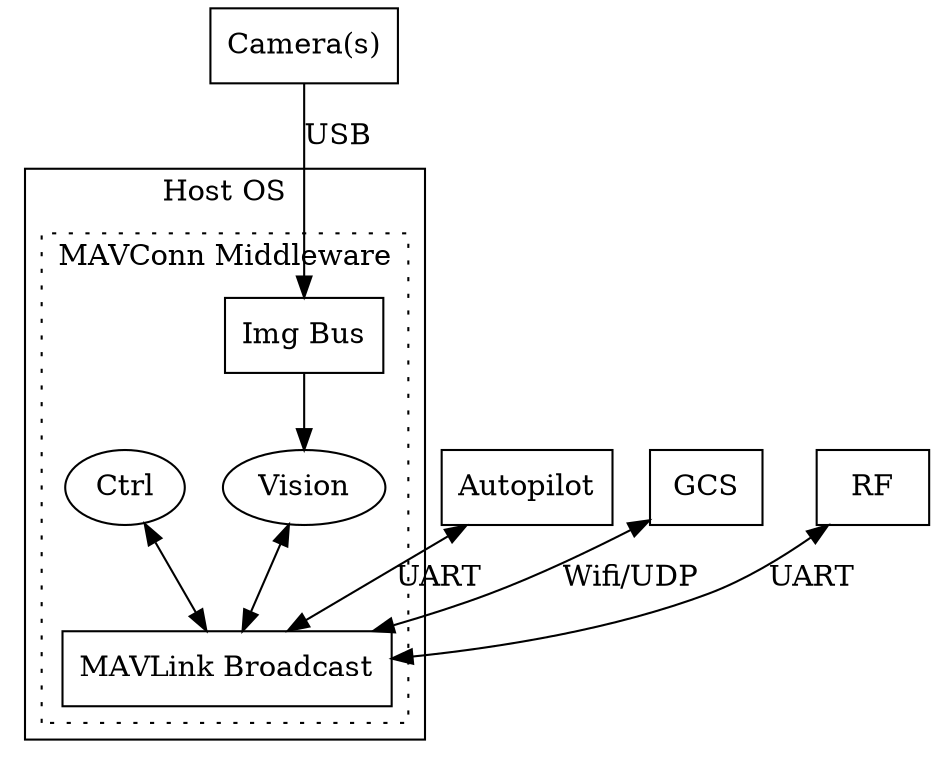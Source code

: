 digraph overview {
  subgraph cluster_HOST {
  label="Host OS";
  size="3.5,2.5"

  subgraph cluster_Mavconn {
  label="MAVConn Middleware";
  style=dotted;
  "MAVLink Broadcast" [shape=box];
  "Img Bus" [shape=box];
  "Vision" -> "MAVLink Broadcast" [dir=both, weight=800];
  "Ctrl" -> "MAVLink Broadcast" [dir=both, weight=800];
  "Img Bus" -> "Vision";
  }
  }
  "Autopilot" [shape=box];
  "Camera(s)" [shape=box];
  "GCS" [shape=box];
  "RF" [shape=box];
  "Autopilot" -> "MAVLink Broadcast" [dir=both, weight=1000, label="UART"];
  "RF" -> "MAVLink Broadcast" [dir=both, label="UART"];
  "GCS" -> "MAVLink Broadcast" [dir=both, label="Wifi/UDP"];
  "Camera(s)" -> "Img Bus" [label="USB"];
}

